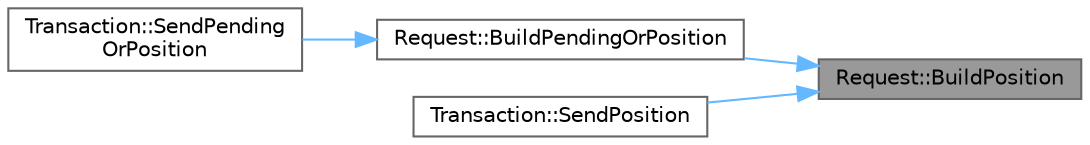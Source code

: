 digraph "Request::BuildPosition"
{
 // LATEX_PDF_SIZE
  bgcolor="transparent";
  edge [fontname=Helvetica,fontsize=10,labelfontname=Helvetica,labelfontsize=10];
  node [fontname=Helvetica,fontsize=10,shape=box,height=0.2,width=0.4];
  rankdir="RL";
  Node1 [id="Node000001",label="Request::BuildPosition",height=0.2,width=0.4,color="gray40", fillcolor="grey60", style="filled", fontcolor="black",tooltip="Builds a position."];
  Node1 -> Node2 [id="edge1_Node000001_Node000002",dir="back",color="steelblue1",style="solid",tooltip=" "];
  Node2 [id="Node000002",label="Request::BuildPendingOrPosition",height=0.2,width=0.4,color="grey40", fillcolor="white", style="filled",URL="$class_request.html#a367521d18c1766b70c933ca7f797f50f",tooltip="Builds a pending order or position."];
  Node2 -> Node3 [id="edge2_Node000002_Node000003",dir="back",color="steelblue1",style="solid",tooltip=" "];
  Node3 [id="Node000003",label="Transaction::SendPending\lOrPosition",height=0.2,width=0.4,color="grey40", fillcolor="white", style="filled",URL="$class_transaction.html#aa92a542cfb82f2c49d0b34124fde5444",tooltip="Sends a pending or position order for the transaction."];
  Node1 -> Node4 [id="edge3_Node000001_Node000004",dir="back",color="steelblue1",style="solid",tooltip=" "];
  Node4 [id="Node000004",label="Transaction::SendPosition",height=0.2,width=0.4,color="grey40", fillcolor="white", style="filled",URL="$class_transaction.html#a24d77a22b48ae106e774efb0af19f268",tooltip="Sends a position order for the transaction."];
}
